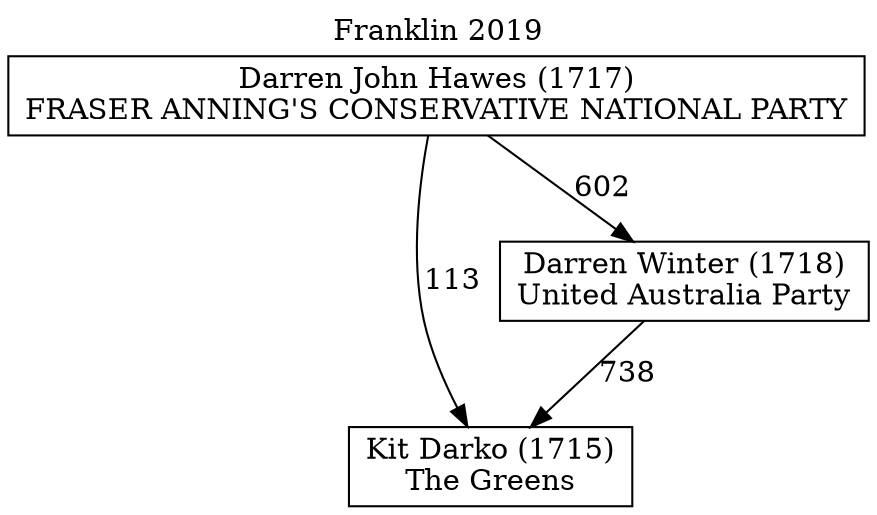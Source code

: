 // House preference flow
digraph "Kit Darko (1715)_Franklin_2019" {
	graph [label="Franklin 2019" labelloc=t mclimit=10]
	node [shape=box]
	"Kit Darko (1715)" [label="Kit Darko (1715)
The Greens"]
	"Darren Winter (1718)" [label="Darren Winter (1718)
United Australia Party"]
	"Darren John Hawes (1717)" [label="Darren John Hawes (1717)
FRASER ANNING'S CONSERVATIVE NATIONAL PARTY"]
	"Kit Darko (1715)" [label="Kit Darko (1715)
The Greens"]
	"Darren John Hawes (1717)" [label="Darren John Hawes (1717)
FRASER ANNING'S CONSERVATIVE NATIONAL PARTY"]
	"Darren John Hawes (1717)" [label="Darren John Hawes (1717)
FRASER ANNING'S CONSERVATIVE NATIONAL PARTY"]
	"Darren Winter (1718)" [label="Darren Winter (1718)
United Australia Party"]
	"Darren John Hawes (1717)" [label="Darren John Hawes (1717)
FRASER ANNING'S CONSERVATIVE NATIONAL PARTY"]
	"Darren John Hawes (1717)" [label="Darren John Hawes (1717)
FRASER ANNING'S CONSERVATIVE NATIONAL PARTY"]
	"Darren Winter (1718)" -> "Kit Darko (1715)" [label=738]
	"Darren John Hawes (1717)" -> "Darren Winter (1718)" [label=602]
	"Darren John Hawes (1717)" -> "Kit Darko (1715)" [label=113]
}
